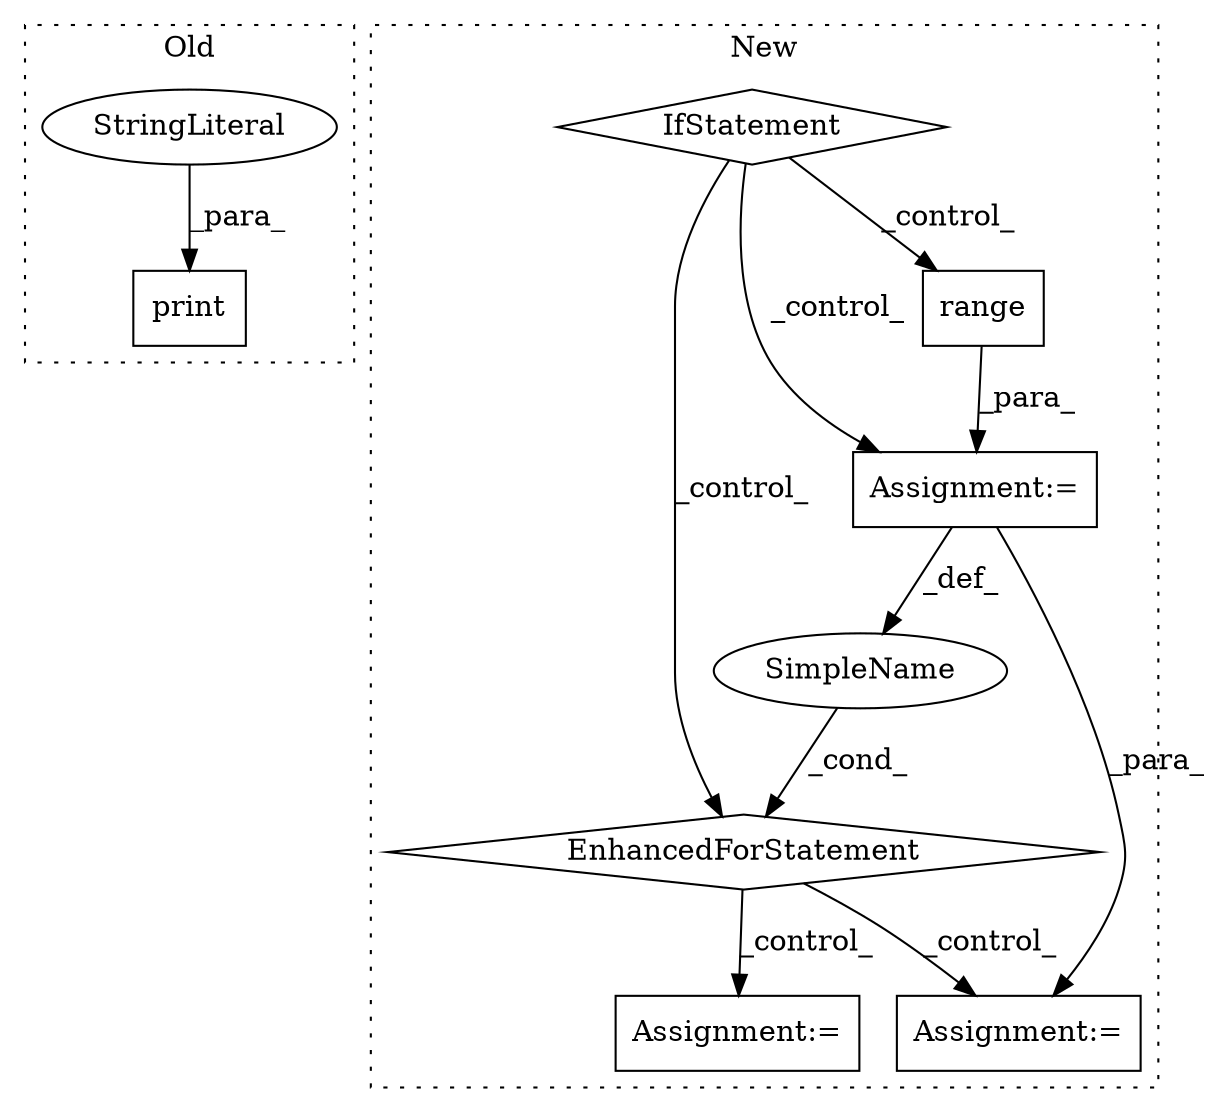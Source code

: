 digraph G {
subgraph cluster0 {
1 [label="print" a="32" s="6453,6478" l="6,1" shape="box"];
4 [label="StringLiteral" a="45" s="6474" l="4" shape="ellipse"];
label = "Old";
style="dotted";
}
subgraph cluster1 {
2 [label="EnhancedForStatement" a="70" s="6996,7075" l="53,2" shape="diamond"];
3 [label="Assignment:=" a="7" s="6996,7075" l="53,2" shape="box"];
5 [label="Assignment:=" a="7" s="7102" l="1" shape="box"];
6 [label="SimpleName" a="42" s="7053" l="1" shape="ellipse"];
7 [label="Assignment:=" a="7" s="7209" l="1" shape="box"];
8 [label="range" a="32" s="7057,7074" l="6,1" shape="box"];
9 [label="IfStatement" a="25" s="6819,6841" l="4,2" shape="diamond"];
label = "New";
style="dotted";
}
2 -> 5 [label="_control_"];
2 -> 7 [label="_control_"];
3 -> 6 [label="_def_"];
3 -> 5 [label="_para_"];
4 -> 1 [label="_para_"];
6 -> 2 [label="_cond_"];
8 -> 3 [label="_para_"];
9 -> 8 [label="_control_"];
9 -> 3 [label="_control_"];
9 -> 2 [label="_control_"];
}